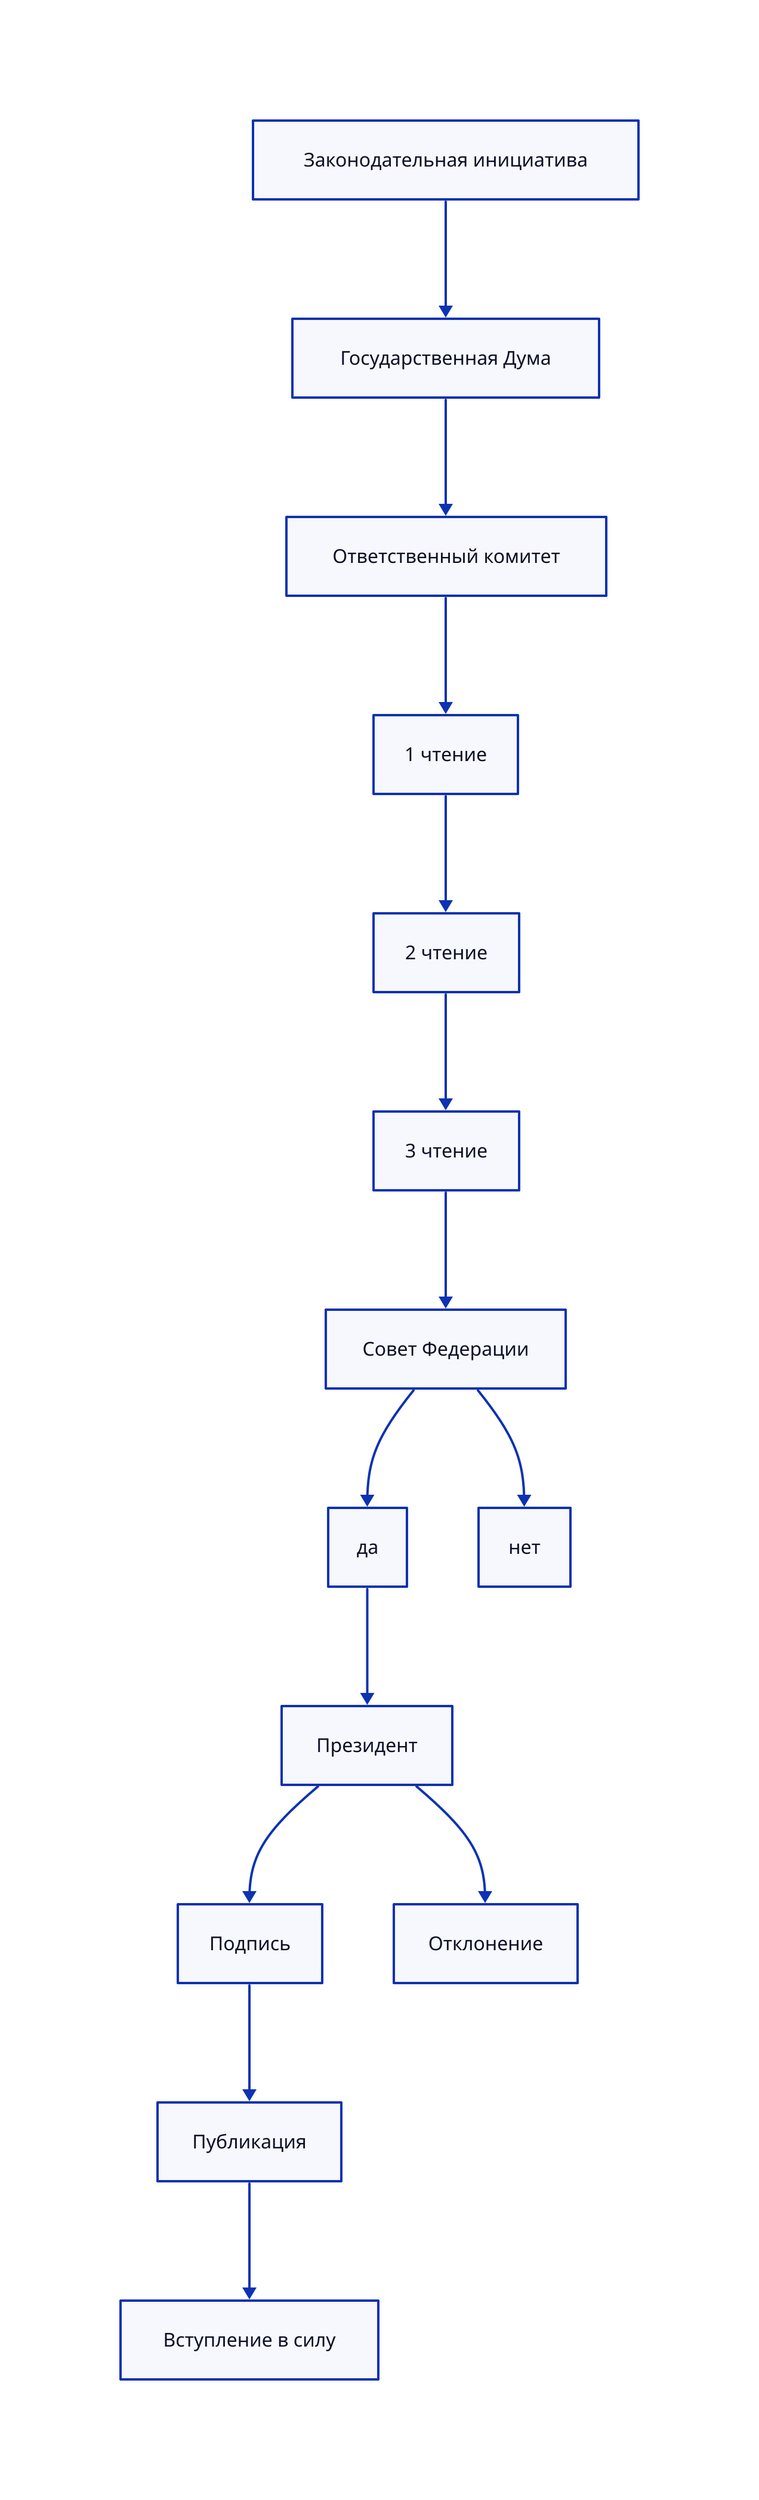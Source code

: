 Законодательная инициатива -> Государственная Дума
Государственная Дума -> Ответственный комитет
Ответственный комитет -> 1 чтение
1 чтение -> 2 чтение
2 чтение -> 3 чтение
3 чтение -> Совет Федерации
Совет Федерации -> да
Совет Федерации -> нет
да -> Президент
Президент -> Подпись
Президент -> Отклонение
Подпись -> Публикация
Публикация -> Вступление в силу
